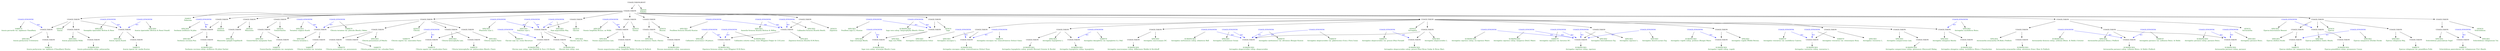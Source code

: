 digraph G {
  node [shape=plaintext]

  n0  [label="SPECIES\nAcacia pachyceras O.Schwartz", fontcolor=darkgreen]
  n1  [label="USAGE;TAXON"]
  n1 -> n61
  n1 -> n0
  n2  [label="SPECIES\nInga vera Willd.", fontcolor=darkgreen]
  n3  [label="USAGE;TAXON"]
  n3 -> n91
  n3 -> n2
  n4  [label="SPECIES\nAstracantha arnacantha (M.Bieb.) Podlech", fontcolor=darkgreen]
  n5  [label="USAGE;TAXON"]
  n5 -> n123
  n5 -> n4
  n6  [label="SPECIES\nAstragalus exscapus L.", fontcolor=darkgreen]
  n7  [label="USAGE;TAXON"]
  n7 -> n105
  n7 -> n6
  n8  [label="SPECIES\nAcacia polyacantha Willd.", fontcolor=darkgreen]
  n9  [label="USAGE;TAXON"]
  n9 -> n71
  n9 -> n8
  n10  [label="SPECIES\nEperua grandiflora (Aubl.) Benth.", fontcolor=darkgreen]
  n11  [label="USAGE;TAXON"]
  n11 -> n81
  n11 -> n10
  n12  [label="SPECIES\nSclerolobium paniculatum Vogel", fontcolor=darkgreen]
  n13  [label="USAGE;TAXON"]
  n13 -> n85
  n13 -> n12
  n14  [label="SPECIES\nEperua rubiginosa Miq.", fontcolor=darkgreen]
  n15  [label="USAGE;TAXON"]
  n15 -> n89
  n15 -> n14
  n16  [label="SPECIES\nEperua oleifera Ducke", fontcolor=darkgreen]
  n17  [label="USAGE;TAXON"]
  n17 -> n87
  n17 -> n16
  n18  [label="SPECIES\nAstracantha parnassi (Boiss.) Podlech", fontcolor=darkgreen]
  n19  [label="USAGE;TAXON"]
  n19 -> n101
  n19 -> n103
  n19 -> n18
  n20  [label="SPECIES\nZapoteca formosa (Kunth) H.M.Hern.", fontcolor=darkgreen]
  n21  [label="USAGE;TAXON"]
  n21 -> n97
  n21 -> n20
  n22  [label="SPECIES\nBussea massaiensis (Taub.) Harms", fontcolor=darkgreen]
  n23  [label="USAGE;TAXON"]
  n23 -> n95
  n23 -> n22
  n24  [label="SPECIES\nAstragalus hypoglottis L.", fontcolor=darkgreen]
  n25  [label="USAGE;TAXON"]
  n25 -> n125
  n25 -> n127
  n25 -> n24
  n26  [label="SPECIES\nAstragalus alopecuroides L.", fontcolor=darkgreen]
  n27  [label="USAGE;TAXON"]
  n27 -> n99
  n27 -> n73
  n27 -> n26
  n28  [label="SPECIES\nAstragalus caprinus L.", fontcolor=darkgreen]
  n29  [label="USAGE;TAXON"]
  n29 -> n75
  n29 -> n28
  n30  [label="SPECIES\nAstragalus vogelii (Webb) Bornm.", fontcolor=darkgreen]
  n31  [label="USAGE;TAXON"]
  n31 -> n77
  n31 -> n30
  n32  [label="SPECIES\nAstragalus vesicarius L.", fontcolor=darkgreen]
  n33  [label="USAGE;TAXON"]
  n33 -> n79
  n33 -> n32
  n34  [label="SPECIES\nAstragalus sempervirens Lam.", fontcolor=darkgreen]
  n35  [label="USAGE;TAXON"]
  n35 -> n111
  n35 -> n34
  n36  [label="SPECIES\nGoniorrhachis marginata Taub.", fontcolor=darkgreen]
  n37  [label="USAGE;TAXON"]
  n37 -> n93
  n37 -> n36
  n38  [label="SPECIES\nClitoria heterophylla Lam.", fontcolor=darkgreen]
  n39  [label="USAGE;TAXON"]
  n39 -> n115
  n39 -> n38
  n40  [label="SPECIES\nAcacia riparia Kunth", fontcolor=darkgreen]
  n41  [label="USAGE;TAXON"]
  n41 -> n83
  n41 -> n40
  n42  [label="SPECIES\nClitoria ternatea L.", fontcolor=darkgreen]
  n43  [label="USAGE;TAXON"]
  n43 -> n113
  n43 -> n42
  n44  [label="SPECIES\nClitoria sagotii Fantz", fontcolor=darkgreen]
  n45  [label="USAGE;TAXON"]
  n45 -> n121
  n45 -> n44
  n46  [label="SPECIES\nClitoria pozuzoensis J.F.Macbr.", fontcolor=darkgreen]
  n47  [label="USAGE;TAXON"]
  n47 -> n117
  n47 -> n119
  n47 -> n46
  n48  [label="SPECIES\nGlycine max (L.) Merr.", fontcolor=darkgreen]
  n49  [label="USAGE;TAXON"]
  n49 -> n109
  n49 -> n107
  n49 -> n48
  n50  [label="SPECIES\nAstragalus elongatus Reiche", fontcolor=darkgreen]
  n51  [label="USAGE;TAXON"]
  n51 -> n69
  n51 -> n50
  n52  [label="SPECIES\nOnonis angustissima Lam.", fontcolor=darkgreen]
  n53  [label="USAGE;TAXON"]
  n53 -> n67
  n53 -> n52
  n54  [label="SPECIES\nAstragalus macrocarpus DC.", fontcolor=darkgreen]
  n55  [label="USAGE;TAXON"]
  n55 -> n65
  n55 -> n54
  n56  [label="SPECIES\nSesbania coccinea Poir.", fontcolor=darkgreen]
  n57  [label="USAGE;TAXON"]
  n57 -> n63
  n57 -> n56
  n58  [label="SPECIES\nMimosites spiegeli Engelhardt", fontcolor=darkgreen]
  n59  [label="USAGE;TAXON"]
  n59 -> n58
  n60  [label="VARIETY\nAcacia pachyceras var. najdensis (Chaudhary) Boulos", fontcolor=darkgreen]
  n61  [label="USAGE;TAXON"]
  n61 -> n60
  n62  [label="SUBSPECIES\nSesbania coccinea subsp. atollensis (St.John) Sachet", fontcolor=darkgreen]
  n63  [label="USAGE;TAXON"]
  n63 -> n62
  n64  [label="SUBSPECIES\nAstragalus macrocarpus subsp. lefkarensis Meikle & Kirchhoff", fontcolor=darkgreen]
  n65  [label="USAGE;TAXON"]
  n65 -> n64
  n66  [label="SUBSPECIES\nOnonis angustissima subsp. longifolia (Willd.) Forther & Podlech", fontcolor=darkgreen]
  n67  [label="USAGE;TAXON"]
  n67 -> n66
  n68  [label="SUBSPECIES\nAstragalus elongatus subsp. nucleiferus (Boiss.) Chamberlain", fontcolor=darkgreen]
  n69  [label="USAGE;TAXON"]
  n69 -> n68
  n70  [label="SUBSPECIES\nAcacia polyacantha subsp. polyacantha", fontcolor=darkgreen]
  n71  [label="USAGE;TAXON"]
  n71 -> n70
  n72  [label="SUBSPECIES\nAstragalus alopecuroides subsp. alopecuroides", fontcolor=darkgreen]
  n73  [label="USAGE;TAXON"]
  n73 -> n72
  n74  [label="SUBSPECIES\nAstragalus caprinus subsp. caprinus", fontcolor=darkgreen]
  n75  [label="USAGE;TAXON"]
  n75 -> n74
  n76  [label="SUBSPECIES\nAstragalus vogelii subsp. vogelii", fontcolor=darkgreen]
  n77  [label="USAGE;TAXON"]
  n77 -> n76
  n78  [label="SUBSPECIES\nAstragalus vesicarius subsp. vesicarius L.", fontcolor=darkgreen]
  n79  [label="USAGE;TAXON"]
  n79 -> n78
  n80  [label="SUBSPECIES\nEperua grandiflora subsp. guyanensis Cowan", fontcolor=darkgreen]
  n81  [label="USAGE;TAXON"]
  n81 -> n80
  n82  [label="VARIETY\nAcacia riparia var. media Kuntze", fontcolor=darkgreen]
  n83  [label="USAGE;TAXON"]
  n83 -> n82
  n84  [label="VARIETY\nSclerolobium paniculatum var. rubiginosum (Tul.) Benth.", fontcolor=darkgreen]
  n85  [label="USAGE;TAXON"]
  n85 -> n84
  n86  [label="VARIETY\nEperua oleifera var. campestris Ducke", fontcolor=darkgreen]
  n87  [label="USAGE;TAXON"]
  n87 -> n86
  n88  [label="VARIETY\nEperua rubiginosa var. grandiflora Pulle", fontcolor=darkgreen]
  n89  [label="USAGE;TAXON"]
  n89 -> n88
  n90  [label="SUBSPECIES\nInga vera subsp. eriocarpa (Benth.) Leon", fontcolor=darkgreen]
  n91  [label="USAGE;TAXON"]
  n91 -> n90
  n92  [label="VARIETY\nGoniorrhachis marginata var. marginata", fontcolor=darkgreen]
  n93  [label="USAGE;TAXON"]
  n93 -> n92
  n94  [label="SUBSPECIES\nBussea massaiensis subsp. massaiensis", fontcolor=darkgreen]
  n95  [label="USAGE;TAXON"]
  n95 -> n94
  n96  [label="SUBSPECIES\nZapoteca formosa subsp. rosei (Wiggins) H.M.Hern.", fontcolor=darkgreen]
  n97  [label="USAGE;TAXON"]
  n97 -> n96
  n98  [label="SUBSPECIES\nAstragalus alopecuroides subsp. grossii (Pau) Rivas Goday & Rivas Mart.", fontcolor=darkgreen]
  n99  [label="USAGE;TAXON"]
  n99 -> n98
  n100  [label="SUBSPECIES\nAstracantha parnassi subsp. cyllenea (Boiss. & Heldr.) Podlech", fontcolor=darkgreen]
  n101  [label="USAGE;TAXON"]
  n101 -> n100
  n102  [label="SUBSPECIES\nAstracantha parnassi subsp. parnassi", fontcolor=darkgreen]
  n103  [label="USAGE;TAXON"]
  n103 -> n102
  n104  [label="SUBSPECIES\nAstragalus exscapus subsp. transsilvanicus (Schur) Nyar.", fontcolor=darkgreen]
  n105  [label="USAGE;TAXON"]
  n105 -> n104
  n106  [label="SUBSPECIES\nGlycine max subsp. max", fontcolor=darkgreen]
  n107  [label="USAGE;TAXON"]
  n107 -> n106
  n108  [label="SUBSPECIES\nGlycine max subsp. soja (Siebold & Zucc.) H.Ohashi", fontcolor=darkgreen]
  n109  [label="USAGE;TAXON"]
  n109 -> n108
  n110  [label="SUBSPECIES\nAstragalus sempervirens subsp. giennensis (Heywood) Malag.", fontcolor=darkgreen]
  n111  [label="USAGE;TAXON"]
  n111 -> n110
  n112  [label="VARIETY\nClitoria ternatea var. ternatea", fontcolor=darkgreen]
  n113  [label="USAGE;TAXON"]
  n113 -> n112
  n114  [label="VARIETY\nClitoria heterophylla var. pedunculata (Benth.) Fantz", fontcolor=darkgreen]
  n115  [label="USAGE;TAXON"]
  n115 -> n114
  n116  [label="VARIETY\nClitoria pozuzoensis var. pozuzoensis", fontcolor=darkgreen]
  n117  [label="USAGE;TAXON"]
  n117 -> n116
  n118  [label="VARIETY\nClitoria pozuzoensis var. schunkei Fantz", fontcolor=darkgreen]
  n119  [label="USAGE;TAXON"]
  n119 -> n118
  n120  [label="VARIETY\nClitoria sagotii var. canaliculata Fantz", fontcolor=darkgreen]
  n121  [label="USAGE;TAXON"]
  n121 -> n120
  n122  [label="SUBSPECIES\nAstracantha arnacantha subsp. aitosensis (Ivan.) Reer & Podlech", fontcolor=darkgreen]
  n123  [label="USAGE;TAXON"]
  n123 -> n122
  n124  [label="SUBSPECIES\nAstragalus hypoglottis subsp. hypoglottis", fontcolor=darkgreen]
  n125  [label="USAGE;TAXON"]
  n125 -> n124
  n126  [label="SUBSPECIES\nAstragalus hypoglottis subsp. gremlii (Burnat) Greuter & Burdet", fontcolor=darkgreen]
  n127  [label="USAGE;TAXON"]
  n127 -> n126
  n128  [label="VARIETY\nAcacia gerrardii var. najdensis Chaudhary", fontcolor=darkgreen]
  n129  [label="USAGE;SYNONYM", fontcolor=blue]
  n129 -> n1  [color=blue, fontcolor=blue, label="acc"]
  n129 -> n128
  n130  [label="SPECIES\nSesbania atollensis St.John", fontcolor=darkgreen]
  n131  [label="USAGE;SYNONYM", fontcolor=blue]
  n131 -> n57  [color=blue, fontcolor=blue, label="acc"]
  n131 -> n130
  n132  [label="SPECIES\nOnonis longifolia Brouss. ex Willd.", fontcolor=darkgreen]
  n133  [label="USAGE;SYNONYM", fontcolor=blue]
  n133 -> n53  [color=blue, fontcolor=blue, label="acc"]
  n133 -> n132
  n134  [label="SPECIES\nAstragalus nucleiferus Boiss.", fontcolor=darkgreen]
  n135  [label="USAGE;SYNONYM", fontcolor=blue]
  n135 -> n51  [color=blue, fontcolor=blue, label="acc"]
  n135 -> n134
  n136  [label="SPECIES\nAstragalus narbonensis Gouan", fontcolor=darkgreen]
  n137  [label="USAGE;SYNONYM", fontcolor=blue]
  n137 -> n73  [color=blue, fontcolor=blue, label="acc"]
  n137 -> n136
  n138  [label="SUBSPECIES\nAstragalus vogelii subsp. prolixus (Bunge) Maire", fontcolor=darkgreen]
  n139  [label="USAGE;SYNONYM", fontcolor=blue]
  n139 -> n77  [color=blue, fontcolor=blue, label="acc"]
  n139 -> n138
  n140  [label="SPECIES\nSclerolobium rubiginosum Tul.", fontcolor=darkgreen]
  n141  [label="USAGE;SYNONYM", fontcolor=blue]
  n141 -> n85  [color=blue, fontcolor=blue, label="acc"]
  n141 -> n140
  n142  [label="SPECIES\nEperua campestris (Ducke) Ducke", fontcolor=darkgreen]
  n143  [label="USAGE;SYNONYM", fontcolor=blue]
  n143 -> n87  [color=blue, fontcolor=blue, label="acc"]
  n143 -> n142
  n144  [label="SPECIES\nTernatea vulgaris Kunth", fontcolor=darkgreen]
  n145  [label="USAGE;SYNONYM", fontcolor=blue]
  n145 -> n43  [color=blue, fontcolor=blue, label="acc"]
  n145 -> n144
  n146  [label="SPECIES\nFeuilleea inga (L.) Kuntze", fontcolor=darkgreen]
  n147  [label="USAGE;SYNONYM", fontcolor=blue]
  n147 -> n3  [color=blue, fontcolor=blue, label="acc"]
  n147 -> n146
  n148  [label="SUBSPECIES\nInga vera subsp. lamprophylla (Benth.) Pittier", fontcolor=darkgreen]
  n149  [label="USAGE;SYNONYM", fontcolor=blue]
  n149 -> n3  [color=blue, fontcolor=blue, label="acc"]
  n149 -> n148
  n150  [label="SPECIES\nEperua kourouensis Benoist", fontcolor=darkgreen]
  n151  [label="USAGE;SYNONYM", fontcolor=blue]
  n151 -> n11  [color=blue, fontcolor=blue, label="acc"]
  n151 -> n150
  n152  [label="SPECIES\nPhaseolus max L.", fontcolor=darkgreen]
  n153  [label="USAGE;SYNONYM", fontcolor=blue]
  n153 -> n49  [color=blue, fontcolor=blue, label="acc"]
  n153 -> n152
  n154  [label="SPECIES\nDolichos soja L.", fontcolor=darkgreen]
  n155  [label="USAGE;SYNONYM", fontcolor=blue]
  n155 -> n49  [color=blue, fontcolor=blue, label="acc"]
  n155 -> n154
  n156  [label="SPECIES\nInga eriocarpa Benth.", fontcolor=darkgreen]
  n157  [label="USAGE;SYNONYM", fontcolor=blue]
  n157 -> n91  [color=blue, fontcolor=blue, label="acc"]
  n157 -> n156
  n158  [label="SPECIES\nSenegalia riparioides Britton & Rose", fontcolor=darkgreen]
  n159  [label="USAGE;SYNONYM", fontcolor=blue]
  n159 -> n41  [color=blue, fontcolor=blue, label="acc"]
  n159 -> n158
  n160  [label="SPECIES\nAcacia riparioides (Britton & Rose) Standl.", fontcolor=darkgreen]
  n161  [label="USAGE;SYNONYM", fontcolor=blue]
  n161 -> n41  [color=blue, fontcolor=blue, label="acc"]
  n161 -> n160
  n162  [label="SUBSPECIES\nAstragalus caprinus subsp. lanigerus (Desf.) Maire", fontcolor=darkgreen]
  n163  [label="USAGE;SYNONYM", fontcolor=blue]
  n163 -> n75  [color=blue, fontcolor=blue, label="acc"]
  n163 -> n162
  n164  [label="SUBSPECIES\nAstragalus caprinus subsp. eu-caprinus Maire", fontcolor=darkgreen]
  n165  [label="USAGE;SYNONYM", fontcolor=blue]
  n165 -> n75  [color=blue, fontcolor=blue, label="acc"]
  n165 -> n164
  n166  [label="VARIETY\nAstragalus caprinus var. hirsutus DC.", fontcolor=darkgreen]
  n167  [label="USAGE;SYNONYM", fontcolor=blue]
  n167 -> n75  [color=blue, fontcolor=blue, label="acc"]
  n167 -> n166
  n168  [label="SPECIES\nAstragalus deserti-syriaci Eig", fontcolor=darkgreen]
  n169  [label="USAGE;SYNONYM", fontcolor=blue]
  n169 -> n75  [color=blue, fontcolor=blue, label="acc"]
  n169 -> n168
  n170  [label="SPECIES\nAstragalus beersabeensis Eig", fontcolor=darkgreen]
  n171  [label="USAGE;SYNONYM", fontcolor=blue]
  n171 -> n75  [color=blue, fontcolor=blue, label="acc"]
  n171 -> n170
  n172  [label="SPECIES\nCalliandra socorrensis I.M.Johnst.", fontcolor=darkgreen]
  n173  [label="USAGE;SYNONYM", fontcolor=blue]
  n173 -> n97  [color=blue, fontcolor=blue, label="acc"]
  n173 -> n172
  n174  [label="SUBSPECIES\nAstragalus narbonensis subsp. atlanticus Ball", fontcolor=darkgreen]
  n175  [label="USAGE;SYNONYM", fontcolor=blue]
  n175 -> n73  [color=blue, fontcolor=blue, label="acc"]
  n175 -> n174
  n176  [label="SUBSPECIES\nCalliandra schottii subsp. rosei (Wiggins) Felger & C.H.Lowe", fontcolor=darkgreen]
  n177  [label="USAGE;SYNONYM", fontcolor=blue]
  n177 -> n97  [color=blue, fontcolor=blue, label="acc"]
  n177 -> n176
  n178  [label="SPECIES\nFeuilleea formosa (Kunth) Kuntze", fontcolor=darkgreen]
  n179  [label="USAGE;SYNONYM", fontcolor=blue]
  n179 -> n21  [color=blue, fontcolor=blue, label="acc"]
  n179 -> n178
  n180  [label="SPECIES\nAnneslia formosa (Kunth) Britton & Millsp.", fontcolor=darkgreen]
  n181  [label="USAGE;SYNONYM", fontcolor=blue]
  n181 -> n21  [color=blue, fontcolor=blue, label="acc"]
  n181 -> n180
  n182  [label="SPECIES\nAstragalus transsilvanicus Schur", fontcolor=darkgreen]
  n183  [label="USAGE;SYNONYM", fontcolor=blue]
  n183 -> n105  [color=blue, fontcolor=blue, label="acc"]
  n183 -> n182
  n184  [label="SPECIES\nCalliandra formosa (Kunth) Benth.", fontcolor=darkgreen]
  n185  [label="USAGE;SYNONYM", fontcolor=blue]
  n185 -> n21  [color=blue, fontcolor=blue, label="acc"]
  n185 -> n184
  n186  [label="SPECIES\nSoja angustifolia Miq.", fontcolor=darkgreen]
  n187  [label="USAGE;SYNONYM", fontcolor=blue]
  n187 -> n49  [color=blue, fontcolor=blue, label="acc"]
  n187 -> n186
  n188  [label="SUBSPECIES\nAstracantha thracica subsp. cyllenea (Boiss. & Heldr.) Greuter", fontcolor=darkgreen]
  n189  [label="USAGE;SYNONYM", fontcolor=blue]
  n189 -> n101  [color=blue, fontcolor=blue, label="acc"]
  n189 -> n188
  n190  [label="SUBSPECIES\nAstragalus parnassi subsp. parnassi Boiss.", fontcolor=darkgreen]
  n191  [label="USAGE;SYNONYM", fontcolor=blue]
  n191 -> n103  [color=blue, fontcolor=blue, label="acc"]
  n191 -> n190
  n192  [label="SPECIES\nAstragalus parnassi Boiss.", fontcolor=darkgreen]
  n193  [label="USAGE;SYNONYM", fontcolor=blue]
  n193 -> n103  [color=blue, fontcolor=blue, label="acc"]
  n193 -> n192
  n194  [label="VARIETY\nAstragalus parnassi var. cylleneus Boiss. & Heldr.", fontcolor=darkgreen]
  n195  [label="USAGE;SYNONYM", fontcolor=blue]
  n195 -> n101  [color=blue, fontcolor=blue, label="acc"]
  n195 -> n194
  n196  [label="VARIETY\nAstragalus alopecuroides var. glabrescens (Coss.) Fern.Casas", fontcolor=darkgreen]
  n197  [label="USAGE;SYNONYM", fontcolor=blue]
  n197 -> n73  [color=blue, fontcolor=blue, label="acc"]
  n197 -> n196
  n198  [label="VARIETY\nAstragalus exscapus var. transsilvanicus (Schur) Gams", fontcolor=darkgreen]
  n199  [label="USAGE;SYNONYM", fontcolor=blue]
  n199 -> n105  [color=blue, fontcolor=blue, label="acc"]
  n199 -> n198
  n200  [label="VARIETY\nAstragalus narbonensis var. africanus (Bunge) Kuntze", fontcolor=darkgreen]
  n201  [label="USAGE;SYNONYM", fontcolor=blue]
  n201 -> n73  [color=blue, fontcolor=blue, label="acc"]
  n201 -> n200
  n202  [label="VARIETY\nAstragalus vesicarius var. multiflorus Cuatrec.", fontcolor=darkgreen]
  n203  [label="USAGE;SYNONYM", fontcolor=blue]
  n203 -> n79  [color=blue, fontcolor=blue, label="acc"]
  n203 -> n202
  n204  [label="VARIETY\nAstragalus vesicarius var. stenocarpus Rouy", fontcolor=darkgreen]
  n205  [label="USAGE;SYNONYM", fontcolor=blue]
  n205 -> n79  [color=blue, fontcolor=blue, label="acc"]
  n205 -> n204
  n206  [label="VARIETY\nClitoria ternatea var. pilosula (Benth.) Baker", fontcolor=darkgreen]
  n207  [label="USAGE;SYNONYM", fontcolor=blue]
  n207 -> n43  [color=blue, fontcolor=blue, label="acc"]
  n207 -> n206
  n208  [label="VARIETY\nClitoria sagotii var. caniculata Fantz", fontcolor=darkgreen]
  n209  [label="USAGE;SYNONYM", fontcolor=blue]
  n209 -> n121  [color=blue, fontcolor=blue, label="acc"]
  n209 -> n208
  n210  [label="VARIETY\nAstragalus alopecuroides var. grossii (Pau) Fernald", fontcolor=darkgreen]
  n211  [label="USAGE;SYNONYM", fontcolor=blue]
  n211 -> n99  [color=blue, fontcolor=blue, label="acc"]
  n211 -> n210
  n212  [label="VARIETY\nAstragalus dasyglottis var. hypoglottis (L.) Pall.", fontcolor=darkgreen]
  n213  [label="USAGE;SYNONYM", fontcolor=blue]
  n213 -> n125  [color=blue, fontcolor=blue, label="acc"]
  n213 -> n212
  n214  [label="VARIETY\nGlycine soja var. ovata Skvortsov", fontcolor=darkgreen]
  n215  [label="USAGE;SYNONYM", fontcolor=blue]
  n215 -> n109  [color=blue, fontcolor=blue, label="acc"]
  n215 -> n214
  n216  [label="ORDER\nFabales", fontcolor=darkgreen]
  n217  [label="USAGE;TAXON;ROOT"]
  n217 -> n219
  n217 -> n216
  n218  [label="FAMILY\nFabaceae", fontcolor=darkgreen]
  n219  [label="USAGE;TAXON"]
  n219 -> n245
  n219 -> n247
  n219 -> n237
  n219 -> n239
  n219 -> n241
  n219 -> n243
  n219 -> n235
  n219 -> n233
  n219 -> n223
  n219 -> n227
  n219 -> n225
  n219 -> n229
  n219 -> n231
  n219 -> n221
  n219 -> n218
  n220  [label="GENUS\nAcacia", fontcolor=darkgreen]
  n221  [label="USAGE;TAXON"]
  n221 -> n41
  n221 -> n9
  n221 -> n220
  n221 -> n1
  n222  [label="GENUS\nInga", fontcolor=darkgreen]
  n223  [label="USAGE;TAXON"]
  n223 -> n3
  n223 -> n222
  n224  [label="GENUS\nAstracantha", fontcolor=darkgreen]
  n225  [label="USAGE;TAXON"]
  n225 -> n19
  n225 -> n224
  n225 -> n5
  n226  [label="GENUS\nAstragalus", fontcolor=darkgreen]
  n227  [label="USAGE;TAXON"]
  n227 -> n55
  n227 -> n51
  n227 -> n29
  n227 -> n27
  n227 -> n25
  n227 -> n35
  n227 -> n33
  n227 -> n31
  n227 -> n226
  n227 -> n7
  n228  [label="GENUS\nEperua", fontcolor=darkgreen]
  n229  [label="USAGE;TAXON"]
  n229 -> n17
  n229 -> n15
  n229 -> n228
  n229 -> n11
  n230  [label="GENUS\nSclerolobium", fontcolor=darkgreen]
  n231  [label="USAGE;TAXON"]
  n231 -> n13
  n231 -> n230
  n232  [label="GENUS\nZapoteca", fontcolor=darkgreen]
  n233  [label="USAGE;TAXON"]
  n233 -> n232
  n233 -> n21
  n234  [label="GENUS\nBussea", fontcolor=darkgreen]
  n235  [label="USAGE;TAXON"]
  n235 -> n234
  n235 -> n23
  n236  [label="GENUS\nGoniorrhachis", fontcolor=darkgreen]
  n237  [label="USAGE;TAXON"]
  n237 -> n37
  n237 -> n236
  n238  [label="GENUS\nClitoria", fontcolor=darkgreen]
  n239  [label="USAGE;TAXON"]
  n239 -> n238
  n239 -> n39
  n239 -> n43
  n239 -> n45
  n239 -> n47
  n240  [label="GENUS\nGlycine", fontcolor=darkgreen]
  n241  [label="USAGE;TAXON"]
  n241 -> n240
  n241 -> n49
  n242  [label="GENUS\nOnonis", fontcolor=darkgreen]
  n243  [label="USAGE;TAXON"]
  n243 -> n242
  n243 -> n53
  n244  [label="GENUS\nSesbania", fontcolor=darkgreen]
  n245  [label="USAGE;TAXON"]
  n245 -> n244
  n245 -> n57
  n246  [label="GENUS\nMimosites", fontcolor=darkgreen]
  n247  [label="USAGE;TAXON"]
  n247 -> n246
  n247 -> n59
}
